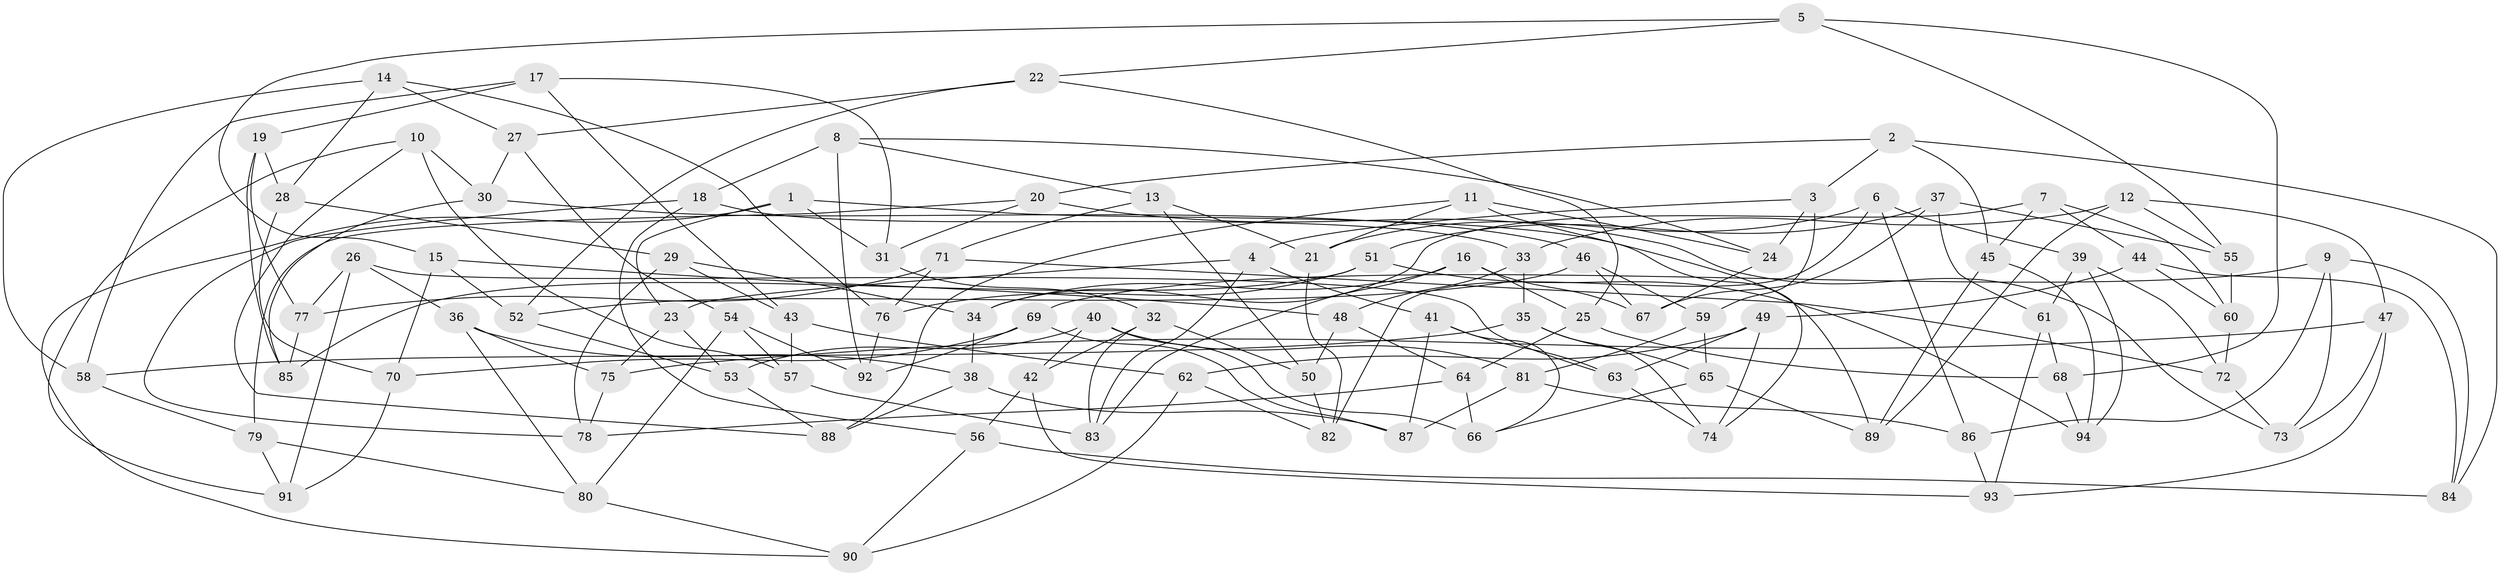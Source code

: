 // Generated by graph-tools (version 1.1) at 2025/16/03/09/25 04:16:39]
// undirected, 94 vertices, 188 edges
graph export_dot {
graph [start="1"]
  node [color=gray90,style=filled];
  1;
  2;
  3;
  4;
  5;
  6;
  7;
  8;
  9;
  10;
  11;
  12;
  13;
  14;
  15;
  16;
  17;
  18;
  19;
  20;
  21;
  22;
  23;
  24;
  25;
  26;
  27;
  28;
  29;
  30;
  31;
  32;
  33;
  34;
  35;
  36;
  37;
  38;
  39;
  40;
  41;
  42;
  43;
  44;
  45;
  46;
  47;
  48;
  49;
  50;
  51;
  52;
  53;
  54;
  55;
  56;
  57;
  58;
  59;
  60;
  61;
  62;
  63;
  64;
  65;
  66;
  67;
  68;
  69;
  70;
  71;
  72;
  73;
  74;
  75;
  76;
  77;
  78;
  79;
  80;
  81;
  82;
  83;
  84;
  85;
  86;
  87;
  88;
  89;
  90;
  91;
  92;
  93;
  94;
  1 -- 23;
  1 -- 31;
  1 -- 89;
  1 -- 90;
  2 -- 45;
  2 -- 20;
  2 -- 84;
  2 -- 3;
  3 -- 4;
  3 -- 59;
  3 -- 24;
  4 -- 41;
  4 -- 23;
  4 -- 83;
  5 -- 68;
  5 -- 15;
  5 -- 55;
  5 -- 22;
  6 -- 86;
  6 -- 39;
  6 -- 21;
  6 -- 82;
  7 -- 44;
  7 -- 34;
  7 -- 60;
  7 -- 45;
  8 -- 18;
  8 -- 92;
  8 -- 24;
  8 -- 13;
  9 -- 84;
  9 -- 69;
  9 -- 73;
  9 -- 86;
  10 -- 88;
  10 -- 91;
  10 -- 57;
  10 -- 30;
  11 -- 88;
  11 -- 74;
  11 -- 21;
  11 -- 24;
  12 -- 89;
  12 -- 47;
  12 -- 55;
  12 -- 33;
  13 -- 21;
  13 -- 71;
  13 -- 50;
  14 -- 28;
  14 -- 27;
  14 -- 58;
  14 -- 76;
  15 -- 52;
  15 -- 70;
  15 -- 48;
  16 -- 34;
  16 -- 67;
  16 -- 83;
  16 -- 25;
  17 -- 58;
  17 -- 43;
  17 -- 31;
  17 -- 19;
  18 -- 56;
  18 -- 78;
  18 -- 33;
  19 -- 77;
  19 -- 85;
  19 -- 28;
  20 -- 73;
  20 -- 31;
  20 -- 79;
  21 -- 82;
  22 -- 25;
  22 -- 27;
  22 -- 52;
  23 -- 53;
  23 -- 75;
  24 -- 67;
  25 -- 64;
  25 -- 68;
  26 -- 77;
  26 -- 91;
  26 -- 63;
  26 -- 36;
  27 -- 30;
  27 -- 54;
  28 -- 29;
  28 -- 70;
  29 -- 34;
  29 -- 43;
  29 -- 78;
  30 -- 46;
  30 -- 85;
  31 -- 32;
  32 -- 83;
  32 -- 42;
  32 -- 50;
  33 -- 48;
  33 -- 35;
  34 -- 38;
  35 -- 58;
  35 -- 74;
  35 -- 65;
  36 -- 80;
  36 -- 38;
  36 -- 75;
  37 -- 51;
  37 -- 67;
  37 -- 55;
  37 -- 61;
  38 -- 88;
  38 -- 87;
  39 -- 72;
  39 -- 61;
  39 -- 94;
  40 -- 66;
  40 -- 81;
  40 -- 53;
  40 -- 42;
  41 -- 63;
  41 -- 87;
  41 -- 66;
  42 -- 56;
  42 -- 93;
  43 -- 57;
  43 -- 62;
  44 -- 49;
  44 -- 60;
  44 -- 84;
  45 -- 89;
  45 -- 94;
  46 -- 67;
  46 -- 59;
  46 -- 52;
  47 -- 75;
  47 -- 93;
  47 -- 73;
  48 -- 64;
  48 -- 50;
  49 -- 63;
  49 -- 62;
  49 -- 74;
  50 -- 82;
  51 -- 94;
  51 -- 85;
  51 -- 76;
  52 -- 53;
  53 -- 88;
  54 -- 57;
  54 -- 80;
  54 -- 92;
  55 -- 60;
  56 -- 84;
  56 -- 90;
  57 -- 83;
  58 -- 79;
  59 -- 65;
  59 -- 81;
  60 -- 72;
  61 -- 93;
  61 -- 68;
  62 -- 90;
  62 -- 82;
  63 -- 74;
  64 -- 66;
  64 -- 78;
  65 -- 89;
  65 -- 66;
  68 -- 94;
  69 -- 70;
  69 -- 87;
  69 -- 92;
  70 -- 91;
  71 -- 76;
  71 -- 77;
  71 -- 72;
  72 -- 73;
  75 -- 78;
  76 -- 92;
  77 -- 85;
  79 -- 91;
  79 -- 80;
  80 -- 90;
  81 -- 87;
  81 -- 86;
  86 -- 93;
}
